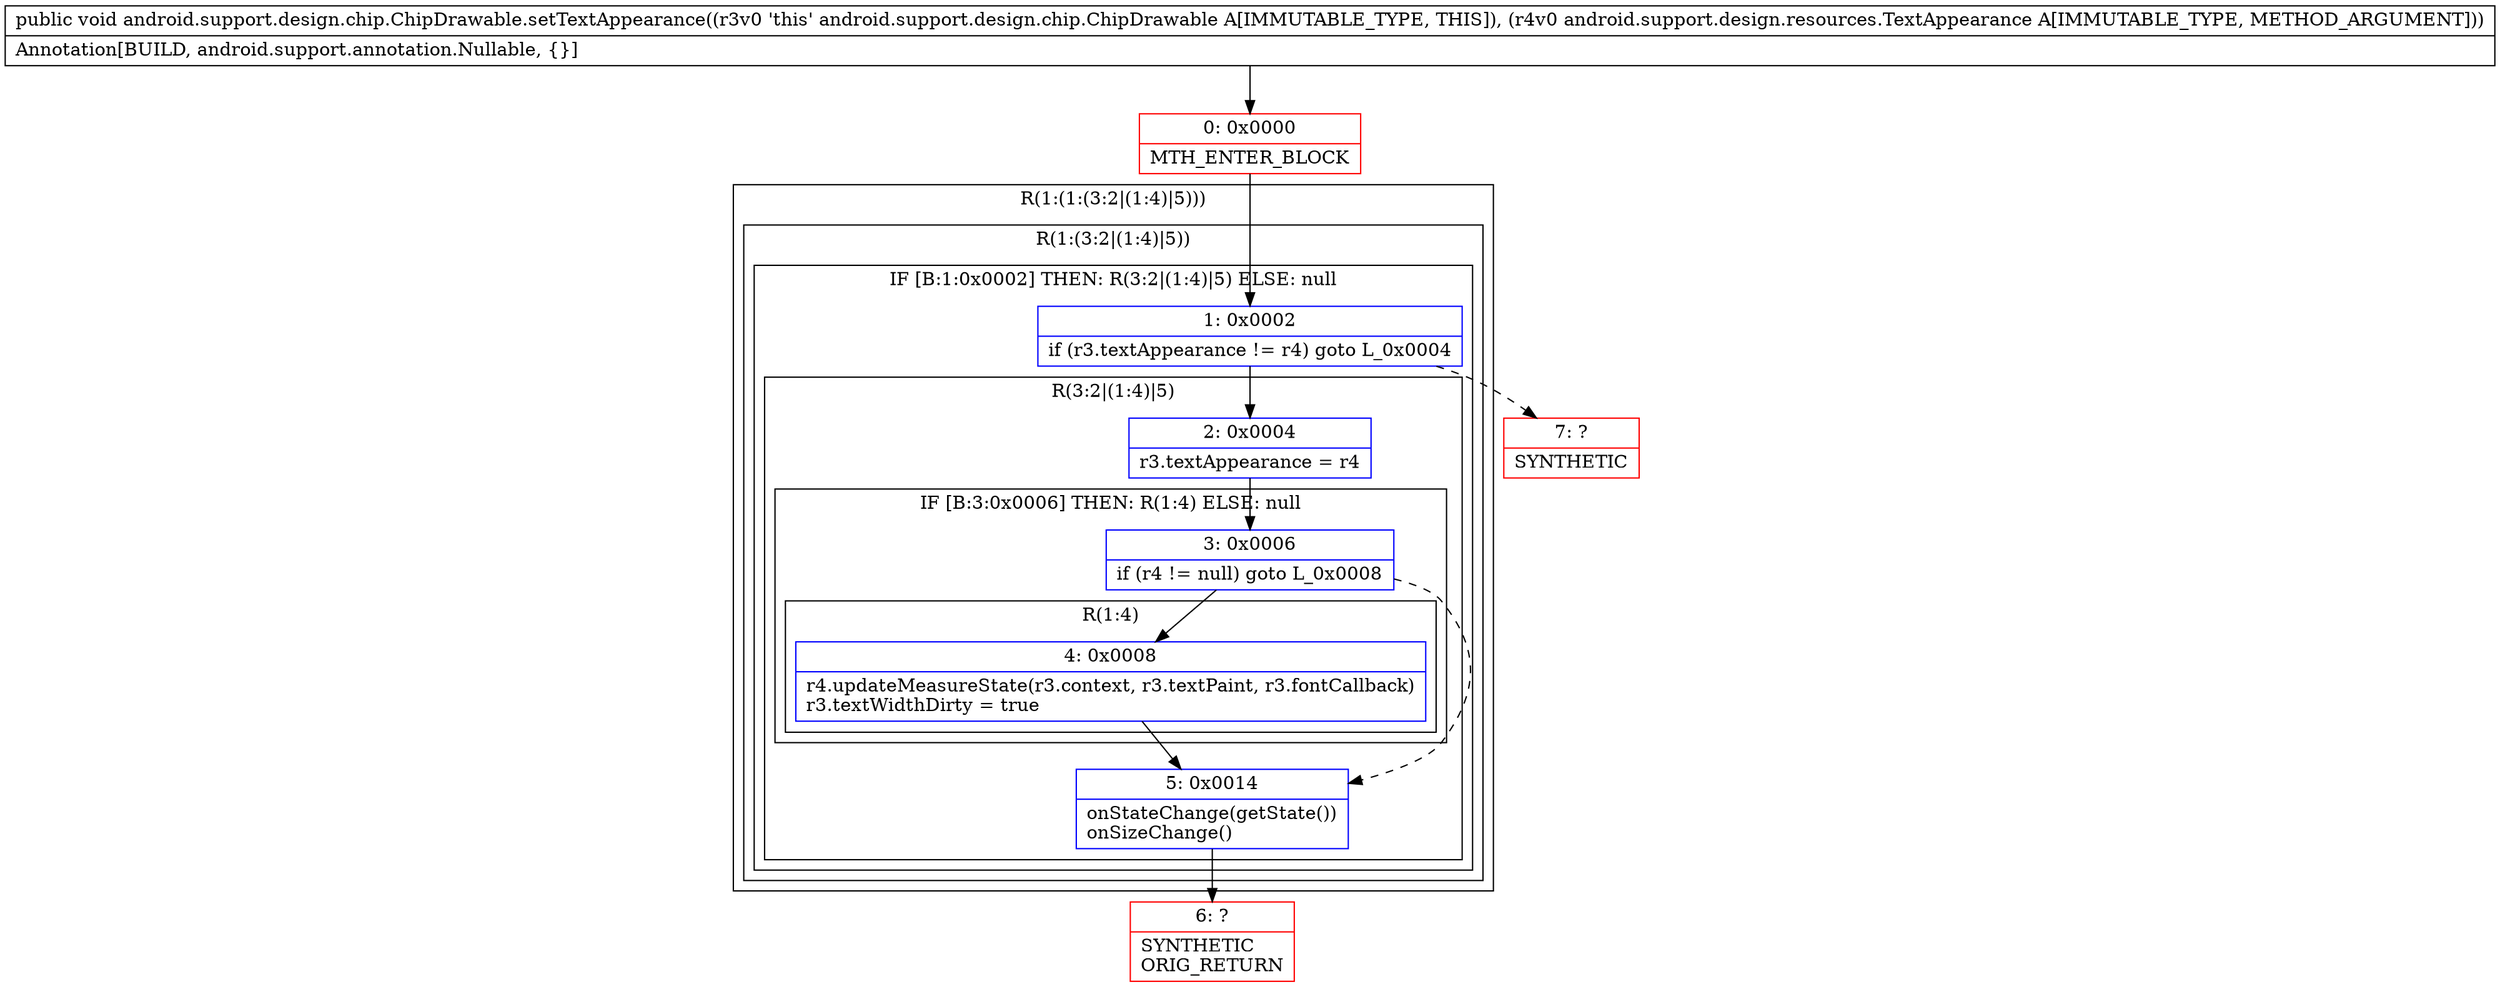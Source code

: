 digraph "CFG forandroid.support.design.chip.ChipDrawable.setTextAppearance(Landroid\/support\/design\/resources\/TextAppearance;)V" {
subgraph cluster_Region_258606744 {
label = "R(1:(1:(3:2|(1:4)|5)))";
node [shape=record,color=blue];
subgraph cluster_Region_966359760 {
label = "R(1:(3:2|(1:4)|5))";
node [shape=record,color=blue];
subgraph cluster_IfRegion_1528058182 {
label = "IF [B:1:0x0002] THEN: R(3:2|(1:4)|5) ELSE: null";
node [shape=record,color=blue];
Node_1 [shape=record,label="{1\:\ 0x0002|if (r3.textAppearance != r4) goto L_0x0004\l}"];
subgraph cluster_Region_247498220 {
label = "R(3:2|(1:4)|5)";
node [shape=record,color=blue];
Node_2 [shape=record,label="{2\:\ 0x0004|r3.textAppearance = r4\l}"];
subgraph cluster_IfRegion_1363221610 {
label = "IF [B:3:0x0006] THEN: R(1:4) ELSE: null";
node [shape=record,color=blue];
Node_3 [shape=record,label="{3\:\ 0x0006|if (r4 != null) goto L_0x0008\l}"];
subgraph cluster_Region_603763560 {
label = "R(1:4)";
node [shape=record,color=blue];
Node_4 [shape=record,label="{4\:\ 0x0008|r4.updateMeasureState(r3.context, r3.textPaint, r3.fontCallback)\lr3.textWidthDirty = true\l}"];
}
}
Node_5 [shape=record,label="{5\:\ 0x0014|onStateChange(getState())\lonSizeChange()\l}"];
}
}
}
}
Node_0 [shape=record,color=red,label="{0\:\ 0x0000|MTH_ENTER_BLOCK\l}"];
Node_6 [shape=record,color=red,label="{6\:\ ?|SYNTHETIC\lORIG_RETURN\l}"];
Node_7 [shape=record,color=red,label="{7\:\ ?|SYNTHETIC\l}"];
MethodNode[shape=record,label="{public void android.support.design.chip.ChipDrawable.setTextAppearance((r3v0 'this' android.support.design.chip.ChipDrawable A[IMMUTABLE_TYPE, THIS]), (r4v0 android.support.design.resources.TextAppearance A[IMMUTABLE_TYPE, METHOD_ARGUMENT]))  | Annotation[BUILD, android.support.annotation.Nullable, \{\}]\l}"];
MethodNode -> Node_0;
Node_1 -> Node_2;
Node_1 -> Node_7[style=dashed];
Node_2 -> Node_3;
Node_3 -> Node_4;
Node_3 -> Node_5[style=dashed];
Node_4 -> Node_5;
Node_5 -> Node_6;
Node_0 -> Node_1;
}

